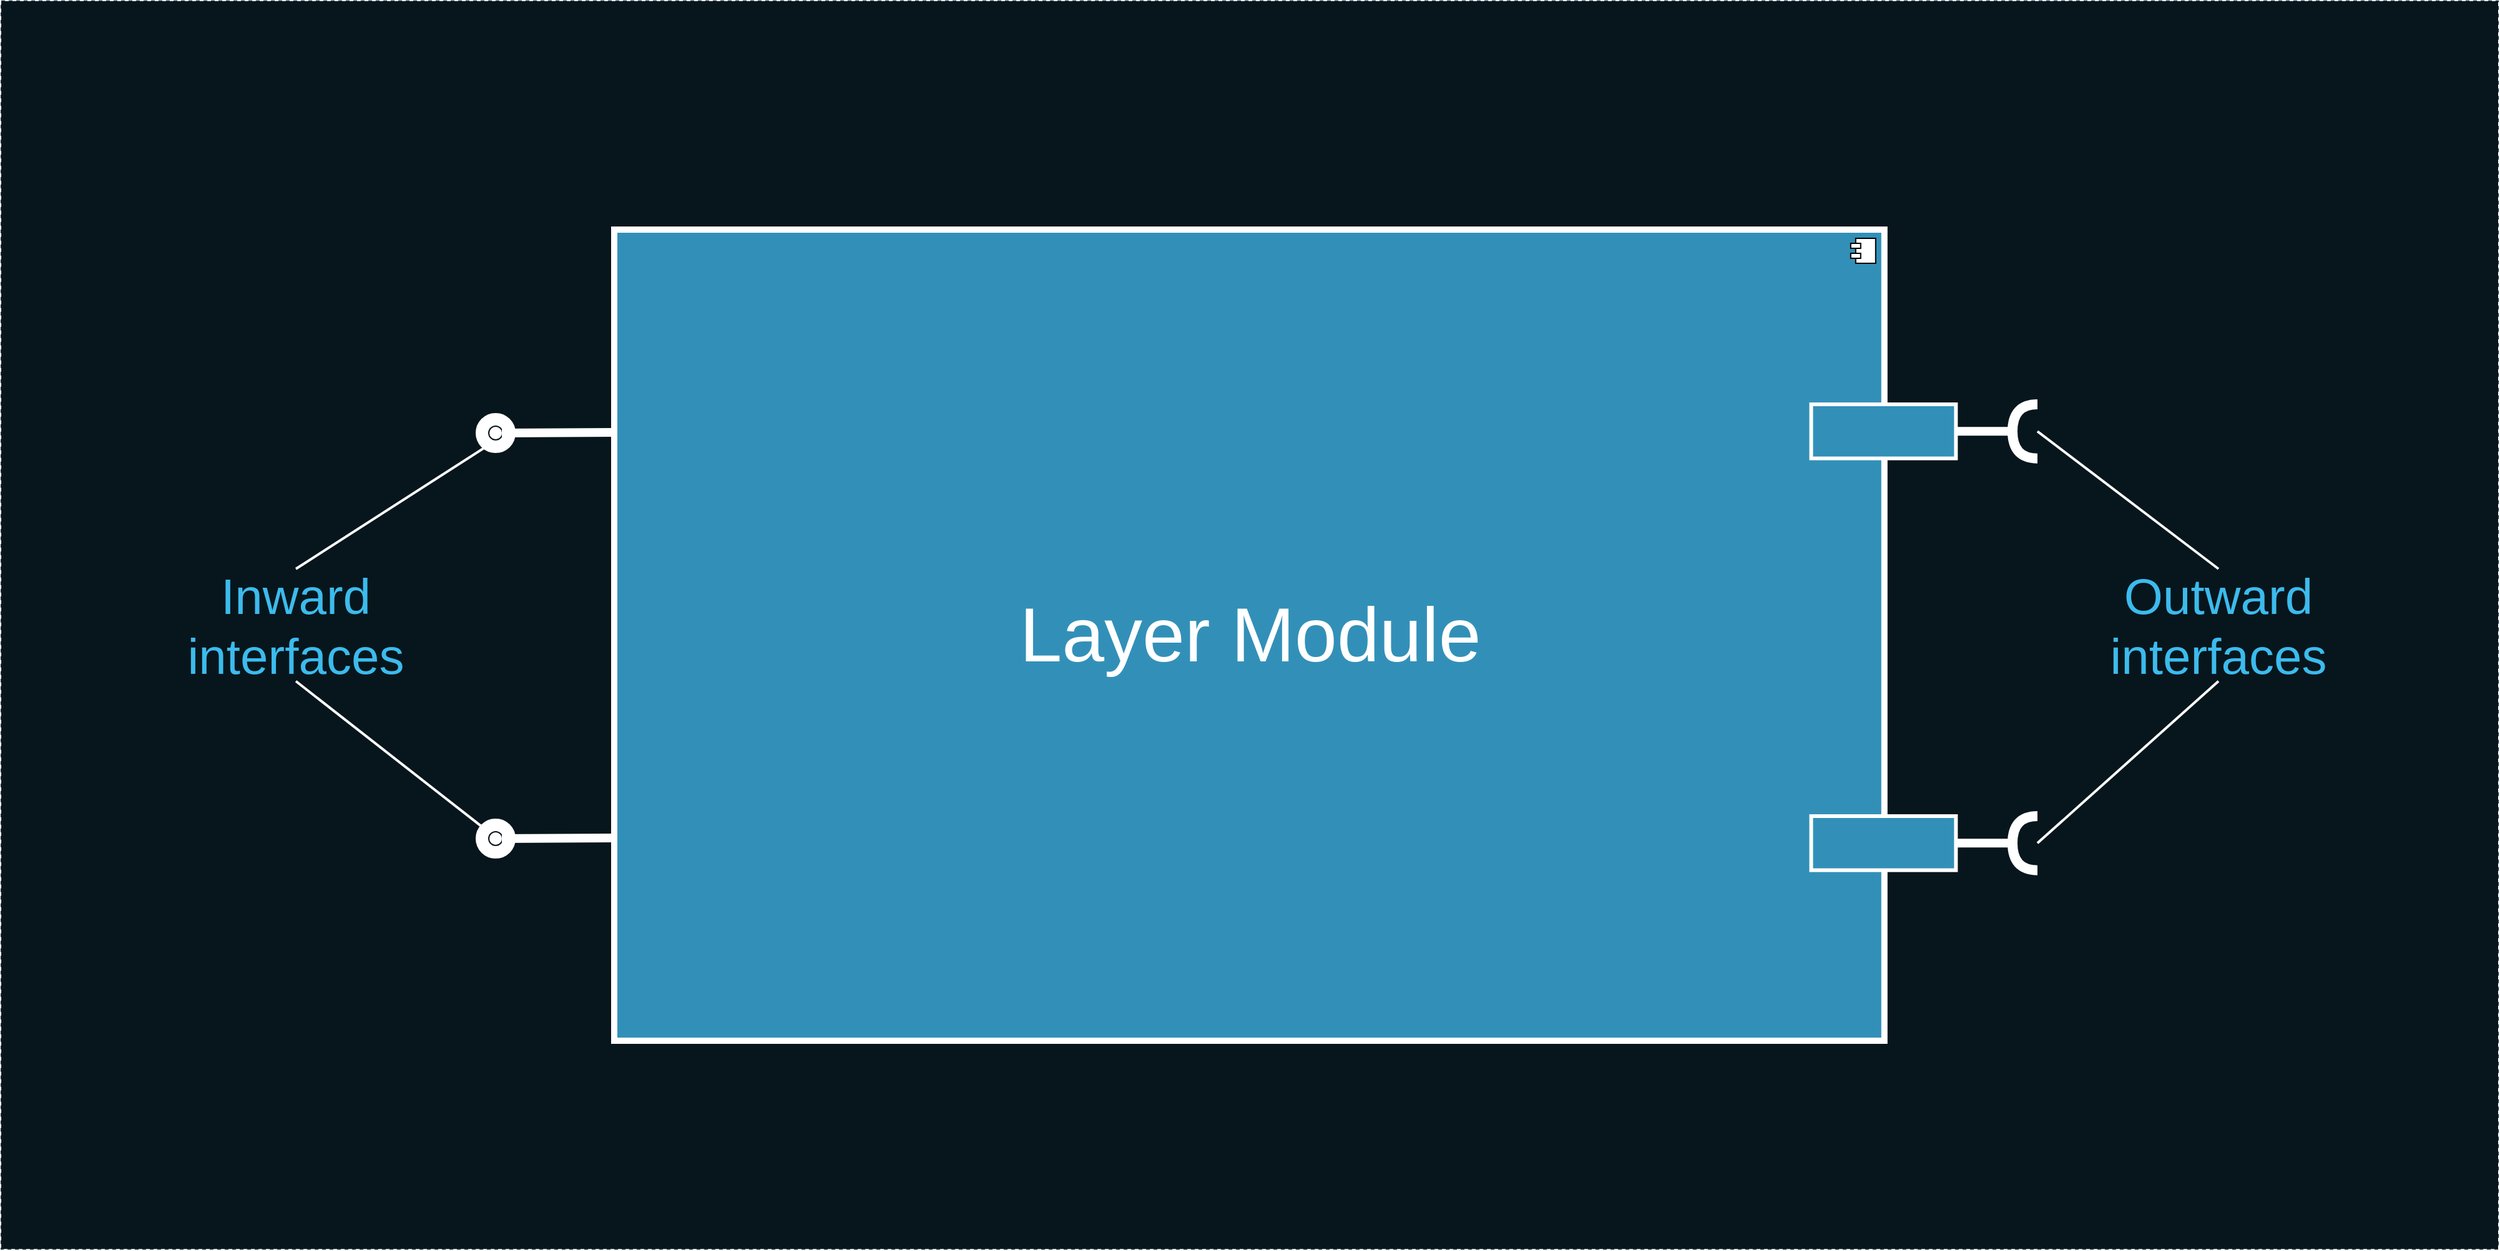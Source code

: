 <mxfile version="13.0.3" type="device"><diagram name="Page-1" id="b5b7bab2-c9e2-2cf4-8b2a-24fd1a2a6d21"><mxGraphModel dx="4512" dy="2343" grid="1" gridSize="10" guides="1" tooltips="1" connect="1" arrows="1" fold="1" page="1" pageScale="1" pageWidth="827" pageHeight="1169" background="#ffffff" math="0" shadow="0"><root><mxCell id="0"/><mxCell id="1" parent="0"/><mxCell id="crDRbli0xWPwZ9U8P9Jx-28" value="rusfinancebank.ru" style="rounded=0;whiteSpace=wrap;html=1;fillColor=#07161C;fontSize=30;fontColor=#FFFFFF;strokeColor=#0C242E;dashed=1;" parent="1" vertex="1"><mxGeometry x="-2440" y="-503.12" width="2000" height="1000" as="geometry"/></mxCell><mxCell id="tXMVsCFoQF1KZuXmmmwA-9" value="" style="group;labelPosition=center;verticalLabelPosition=middle;align=center;verticalAlign=middle;strokeWidth=4;strokeColor=none;" parent="1" vertex="1" connectable="0"><mxGeometry x="-1949" y="-320" width="1074.703" height="650.0" as="geometry"/></mxCell><mxCell id="6zHsUcergq1utXB0naxn-11" value="" style="html=1;dropTarget=0;strokeColor=#FFFFFF;strokeWidth=3;fillColor=#3290B8;fontSize=23;fontColor=#FFFFFF;labelPosition=center;verticalLabelPosition=top;align=center;verticalAlign=bottom;" parent="tXMVsCFoQF1KZuXmmmwA-9" vertex="1"><mxGeometry width="1017.41" height="650.0" as="geometry"/></mxCell><mxCell id="6zHsUcergq1utXB0naxn-12" value="" style="shape=component;jettyWidth=8;jettyHeight=4;" parent="6zHsUcergq1utXB0naxn-11" vertex="1"><mxGeometry x="1" width="20" height="20" relative="1" as="geometry"><mxPoint x="-27" y="7" as="offset"/></mxGeometry></mxCell><mxCell id="tXMVsCFoQF1KZuXmmmwA-10" value="" style="group;labelPosition=center;verticalLabelPosition=middle;align=center;verticalAlign=middle;strokeWidth=7;" parent="tXMVsCFoQF1KZuXmmmwA-9" vertex="1" connectable="0"><mxGeometry width="1074.703" height="650.0" as="geometry"/></mxCell><mxCell id="tXMVsCFoQF1KZuXmmmwA-11" value="&lt;font style=&quot;font-size: 61px&quot;&gt;Layer Module&lt;/font&gt;" style="html=1;dropTarget=0;strokeColor=#FFFFFF;strokeWidth=5;fillColor=#3290B8;fontSize=61;fontColor=#FFFFFF;labelPosition=center;verticalLabelPosition=middle;align=center;verticalAlign=middle;" parent="tXMVsCFoQF1KZuXmmmwA-10" vertex="1"><mxGeometry width="1017.41" height="650.0" as="geometry"/></mxCell><mxCell id="tXMVsCFoQF1KZuXmmmwA-12" value="" style="shape=component;jettyWidth=8;jettyHeight=4;" parent="tXMVsCFoQF1KZuXmmmwA-11" vertex="1"><mxGeometry x="1" width="20" height="20" relative="1" as="geometry"><mxPoint x="-27" y="7" as="offset"/></mxGeometry></mxCell><mxCell id="tXMVsCFoQF1KZuXmmmwA-13" value="" style="rounded=0;whiteSpace=wrap;html=1;fillColor=#3290B8;strokeColor=#FFFFFF;strokeWidth=3;" parent="tXMVsCFoQF1KZuXmmmwA-10" vertex="1"><mxGeometry x="958.762" y="470.001" width="115.941" height="43.333" as="geometry"/></mxCell><mxCell id="tXMVsCFoQF1KZuXmmmwA-14" value="" style="rounded=0;whiteSpace=wrap;html=1;fillColor=#3290B8;strokeColor=#FFFFFF;strokeWidth=3;" parent="tXMVsCFoQF1KZuXmmmwA-10" vertex="1"><mxGeometry x="958.762" y="140.001" width="115.941" height="43.333" as="geometry"/></mxCell><mxCell id="tXMVsCFoQF1KZuXmmmwA-16" value="" style="rounded=0;orthogonalLoop=1;jettySize=auto;html=1;endArrow=none;endFill=0;fontSize=40;fontColor=#FFFFFF;strokeColor=#FFFFFF;strokeWidth=7;exitX=0;exitY=0.25;exitDx=0;exitDy=0;" parent="1" source="tXMVsCFoQF1KZuXmmmwA-11" target="tXMVsCFoQF1KZuXmmmwA-18" edge="1"><mxGeometry relative="1" as="geometry"><mxPoint x="-2239" y="5" as="sourcePoint"/><mxPoint x="-2069" y="5" as="targetPoint"/></mxGeometry></mxCell><mxCell id="tXMVsCFoQF1KZuXmmmwA-18" value="" style="ellipse;whiteSpace=wrap;html=1;fontFamily=Helvetica;fontSize=12;fontColor=#FFFFFF;align=center;strokeColor=#FFFFFF;fillColor=#ffffff;points=[];aspect=fixed;resizable=0;strokeWidth=22;" parent="1" vertex="1"><mxGeometry x="-2049" y="-162" width="10" height="10" as="geometry"/></mxCell><mxCell id="tXMVsCFoQF1KZuXmmmwA-19" value="" style="rounded=0;orthogonalLoop=1;jettySize=auto;html=1;endArrow=none;endFill=0;fontSize=40;fontColor=#FFFFFF;strokeColor=#FFFFFF;strokeWidth=7;exitX=0;exitY=0.75;exitDx=0;exitDy=0;" parent="1" source="tXMVsCFoQF1KZuXmmmwA-11" target="tXMVsCFoQF1KZuXmmmwA-20" edge="1"><mxGeometry relative="1" as="geometry"><mxPoint x="-1939" y="-147.5" as="sourcePoint"/><mxPoint x="-2059" y="15" as="targetPoint"/></mxGeometry></mxCell><mxCell id="tXMVsCFoQF1KZuXmmmwA-20" value="" style="ellipse;whiteSpace=wrap;html=1;fontFamily=Helvetica;fontSize=12;fontColor=#FFFFFF;align=center;strokeColor=#FFFFFF;fillColor=#ffffff;points=[];aspect=fixed;resizable=0;strokeWidth=22;" parent="1" vertex="1"><mxGeometry x="-2049" y="163" width="10" height="10" as="geometry"/></mxCell><mxCell id="tXMVsCFoQF1KZuXmmmwA-21" value="Inward&lt;br&gt;interfaces" style="text;html=1;strokeColor=none;fillColor=none;align=center;verticalAlign=middle;whiteSpace=wrap;rounded=0;fontSize=40;fontColor=#3CBBED;" parent="1" vertex="1"><mxGeometry x="-2269" y="-48.12" width="130" height="90" as="geometry"/></mxCell><mxCell id="tXMVsCFoQF1KZuXmmmwA-23" value="" style="endArrow=none;html=1;strokeColor=#FFFFFF;strokeWidth=2;fontSize=33;fontColor=#3CBBED;entryX=0.371;entryY=1.186;entryDx=0;entryDy=0;entryPerimeter=0;exitX=0.5;exitY=0;exitDx=0;exitDy=0;" parent="1" source="tXMVsCFoQF1KZuXmmmwA-21" target="tXMVsCFoQF1KZuXmmmwA-18" edge="1"><mxGeometry width="50" height="50" relative="1" as="geometry"><mxPoint x="-2319" y="-40" as="sourcePoint"/><mxPoint x="-2269" y="-90" as="targetPoint"/></mxGeometry></mxCell><mxCell id="tXMVsCFoQF1KZuXmmmwA-24" value="" style="endArrow=none;html=1;strokeColor=#FFFFFF;strokeWidth=2;fontSize=33;fontColor=#3CBBED;entryX=-0.057;entryY=-0.029;entryDx=0;entryDy=0;entryPerimeter=0;exitX=0.5;exitY=1;exitDx=0;exitDy=0;" parent="1" source="tXMVsCFoQF1KZuXmmmwA-21" target="tXMVsCFoQF1KZuXmmmwA-20" edge="1"><mxGeometry width="50" height="50" relative="1" as="geometry"><mxPoint x="-2264" y="-28.12" as="sourcePoint"/><mxPoint x="-2035.29" y="-140.14" as="targetPoint"/></mxGeometry></mxCell><mxCell id="tXMVsCFoQF1KZuXmmmwA-25" value="Outward&lt;br&gt;interfaces" style="text;html=1;strokeColor=none;fillColor=none;align=center;verticalAlign=middle;whiteSpace=wrap;rounded=0;fontSize=40;fontColor=#3CBBED;" parent="1" vertex="1"><mxGeometry x="-729" y="-48.12" width="130" height="90" as="geometry"/></mxCell><mxCell id="tXMVsCFoQF1KZuXmmmwA-26" value="" style="endArrow=none;html=1;strokeColor=#FFFFFF;strokeWidth=2;fontSize=33;fontColor=#3CBBED;entryX=0;entryY=0.5;entryDx=0;entryDy=0;exitX=0.5;exitY=1;exitDx=0;exitDy=0;entryPerimeter=0;" parent="1" source="tXMVsCFoQF1KZuXmmmwA-25" target="WUQhIYBa5418pxO2Ay4J-5" edge="1"><mxGeometry width="50" height="50" relative="1" as="geometry"><mxPoint x="-2194" y="51.88" as="sourcePoint"/><mxPoint x="-2039.57" y="172.71" as="targetPoint"/></mxGeometry></mxCell><mxCell id="tXMVsCFoQF1KZuXmmmwA-27" value="" style="endArrow=none;html=1;strokeColor=#FFFFFF;strokeWidth=2;fontSize=33;fontColor=#3CBBED;entryX=0;entryY=0.5;entryDx=0;entryDy=0;exitX=0.5;exitY=0;exitDx=0;exitDy=0;entryPerimeter=0;" parent="1" source="tXMVsCFoQF1KZuXmmmwA-25" target="WUQhIYBa5418pxO2Ay4J-1" edge="1"><mxGeometry width="50" height="50" relative="1" as="geometry"><mxPoint x="-654.0" y="51.88" as="sourcePoint"/><mxPoint x="-864.297" y="181.668" as="targetPoint"/></mxGeometry></mxCell><mxCell id="WUQhIYBa5418pxO2Ay4J-3" value="" style="group" parent="1" vertex="1" connectable="0"><mxGeometry x="-829" y="-180" width="20" height="43.33" as="geometry"/></mxCell><mxCell id="WUQhIYBa5418pxO2Ay4J-1" value="" style="shape=requiredInterface;html=1;verticalLabelPosition=bottom;strokeColor=#FFFFFF;strokeWidth=8;fontSize=33;fontColor=#3CBBED;rotation=-180;" parent="WUQhIYBa5418pxO2Ay4J-3" vertex="1"><mxGeometry width="20" height="43.33" as="geometry"/></mxCell><mxCell id="WUQhIYBa5418pxO2Ay4J-2" value="" style="rounded=0;orthogonalLoop=1;jettySize=auto;html=1;endArrow=none;endFill=0;fontSize=40;fontColor=#FFFFFF;strokeColor=#FFFFFF;strokeWidth=7;exitX=1;exitY=0.5;exitDx=0;exitDy=0;exitPerimeter=0;entryX=1;entryY=0.5;entryDx=0;entryDy=0;" parent="WUQhIYBa5418pxO2Ay4J-3" source="WUQhIYBa5418pxO2Ay4J-1" target="tXMVsCFoQF1KZuXmmmwA-14" edge="1"><mxGeometry relative="1" as="geometry"><mxPoint x="-1110" y="32.5" as="sourcePoint"/><mxPoint x="-1200" y="33" as="targetPoint"/></mxGeometry></mxCell><mxCell id="WUQhIYBa5418pxO2Ay4J-4" value="" style="group" parent="1" vertex="1" connectable="0"><mxGeometry x="-829" y="150" width="20" height="43.33" as="geometry"/></mxCell><mxCell id="WUQhIYBa5418pxO2Ay4J-5" value="" style="shape=requiredInterface;html=1;verticalLabelPosition=bottom;strokeColor=#FFFFFF;strokeWidth=8;fontSize=33;fontColor=#3CBBED;rotation=-180;" parent="WUQhIYBa5418pxO2Ay4J-4" vertex="1"><mxGeometry width="20" height="43.33" as="geometry"/></mxCell><mxCell id="WUQhIYBa5418pxO2Ay4J-6" value="" style="rounded=0;orthogonalLoop=1;jettySize=auto;html=1;endArrow=none;endFill=0;fontSize=40;fontColor=#FFFFFF;strokeColor=#FFFFFF;strokeWidth=7;exitX=1;exitY=0.5;exitDx=0;exitDy=0;exitPerimeter=0;entryX=1;entryY=0.5;entryDx=0;entryDy=0;" parent="1" source="WUQhIYBa5418pxO2Ay4J-5" target="tXMVsCFoQF1KZuXmmmwA-13" edge="1"><mxGeometry relative="1" as="geometry"><mxPoint x="-1929" y="-137.5" as="sourcePoint"/><mxPoint x="-879" y="172" as="targetPoint"/></mxGeometry></mxCell></root></mxGraphModel></diagram></mxfile>